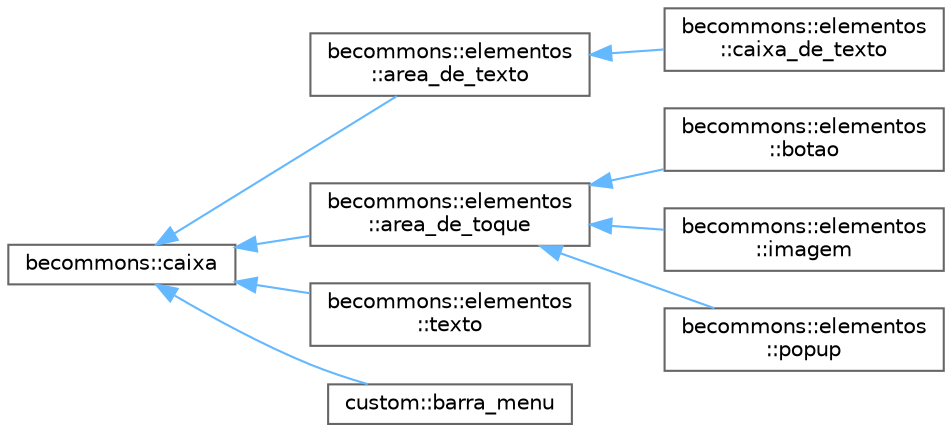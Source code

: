 digraph "Graphical Class Hierarchy"
{
 // LATEX_PDF_SIZE
  bgcolor="transparent";
  edge [fontname=Helvetica,fontsize=10,labelfontname=Helvetica,labelfontsize=10];
  node [fontname=Helvetica,fontsize=10,shape=box,height=0.2,width=0.4];
  rankdir="LR";
  Node0 [id="Node000000",label="becommons::caixa",height=0.2,width=0.4,color="grey40", fillcolor="white", style="filled",URL="$classbecommons_1_1caixa.html",tooltip="funciona como uma div em css"];
  Node0 -> Node1 [id="edge1_Node000000_Node000001",dir="back",color="steelblue1",style="solid",tooltip=" "];
  Node1 [id="Node000001",label="becommons::elementos\l::area_de_texto",height=0.2,width=0.4,color="grey40", fillcolor="white", style="filled",URL="$classbecommons_1_1elementos_1_1area__de__texto.html",tooltip=" "];
  Node1 -> Node2 [id="edge2_Node000001_Node000002",dir="back",color="steelblue1",style="solid",tooltip=" "];
  Node2 [id="Node000002",label="becommons::elementos\l::caixa_de_texto",height=0.2,width=0.4,color="grey40", fillcolor="white", style="filled",URL="$classbecommons_1_1elementos_1_1caixa__de__texto.html",tooltip=" "];
  Node0 -> Node3 [id="edge3_Node000000_Node000003",dir="back",color="steelblue1",style="solid",tooltip=" "];
  Node3 [id="Node000003",label="becommons::elementos\l::area_de_toque",height=0.2,width=0.4,color="grey40", fillcolor="white", style="filled",URL="$classbecommons_1_1elementos_1_1area__de__toque.html",tooltip=" "];
  Node3 -> Node4 [id="edge4_Node000003_Node000004",dir="back",color="steelblue1",style="solid",tooltip=" "];
  Node4 [id="Node000004",label="becommons::elementos\l::botao",height=0.2,width=0.4,color="grey40", fillcolor="white", style="filled",URL="$classbecommons_1_1elementos_1_1botao.html",tooltip=" "];
  Node3 -> Node5 [id="edge5_Node000003_Node000005",dir="back",color="steelblue1",style="solid",tooltip=" "];
  Node5 [id="Node000005",label="becommons::elementos\l::imagem",height=0.2,width=0.4,color="grey40", fillcolor="white", style="filled",URL="$classbecommons_1_1elementos_1_1imagem.html",tooltip=" "];
  Node3 -> Node6 [id="edge6_Node000003_Node000006",dir="back",color="steelblue1",style="solid",tooltip=" "];
  Node6 [id="Node000006",label="becommons::elementos\l::popup",height=0.2,width=0.4,color="grey40", fillcolor="white", style="filled",URL="$classbecommons_1_1elementos_1_1popup.html",tooltip=" "];
  Node0 -> Node7 [id="edge7_Node000000_Node000007",dir="back",color="steelblue1",style="solid",tooltip=" "];
  Node7 [id="Node000007",label="becommons::elementos\l::texto",height=0.2,width=0.4,color="grey40", fillcolor="white", style="filled",URL="$classbecommons_1_1elementos_1_1texto.html",tooltip=" "];
  Node0 -> Node8 [id="edge8_Node000000_Node000008",dir="back",color="steelblue1",style="solid",tooltip=" "];
  Node8 [id="Node000008",label="custom::barra_menu",height=0.2,width=0.4,color="grey40", fillcolor="white", style="filled",URL="$classcustom_1_1barra__menu.html",tooltip=" "];
}
